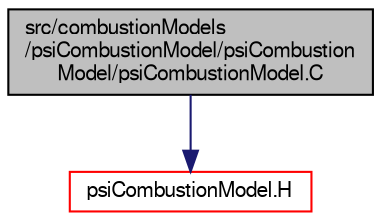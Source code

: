 digraph "src/combustionModels/psiCombustionModel/psiCombustionModel/psiCombustionModel.C"
{
  bgcolor="transparent";
  edge [fontname="FreeSans",fontsize="10",labelfontname="FreeSans",labelfontsize="10"];
  node [fontname="FreeSans",fontsize="10",shape=record];
  Node0 [label="src/combustionModels\l/psiCombustionModel/psiCombustion\lModel/psiCombustionModel.C",height=0.2,width=0.4,color="black", fillcolor="grey75", style="filled", fontcolor="black"];
  Node0 -> Node1 [color="midnightblue",fontsize="10",style="solid",fontname="FreeSans"];
  Node1 [label="psiCombustionModel.H",height=0.2,width=0.4,color="red",URL="$a00098.html"];
}
